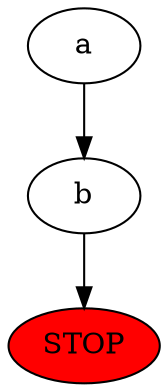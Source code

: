 digraph {
a [label="a"]
b [label="b"]
stop [label="STOP", style=filled, fillcolor=red]
a -> b
b -> stop
}
